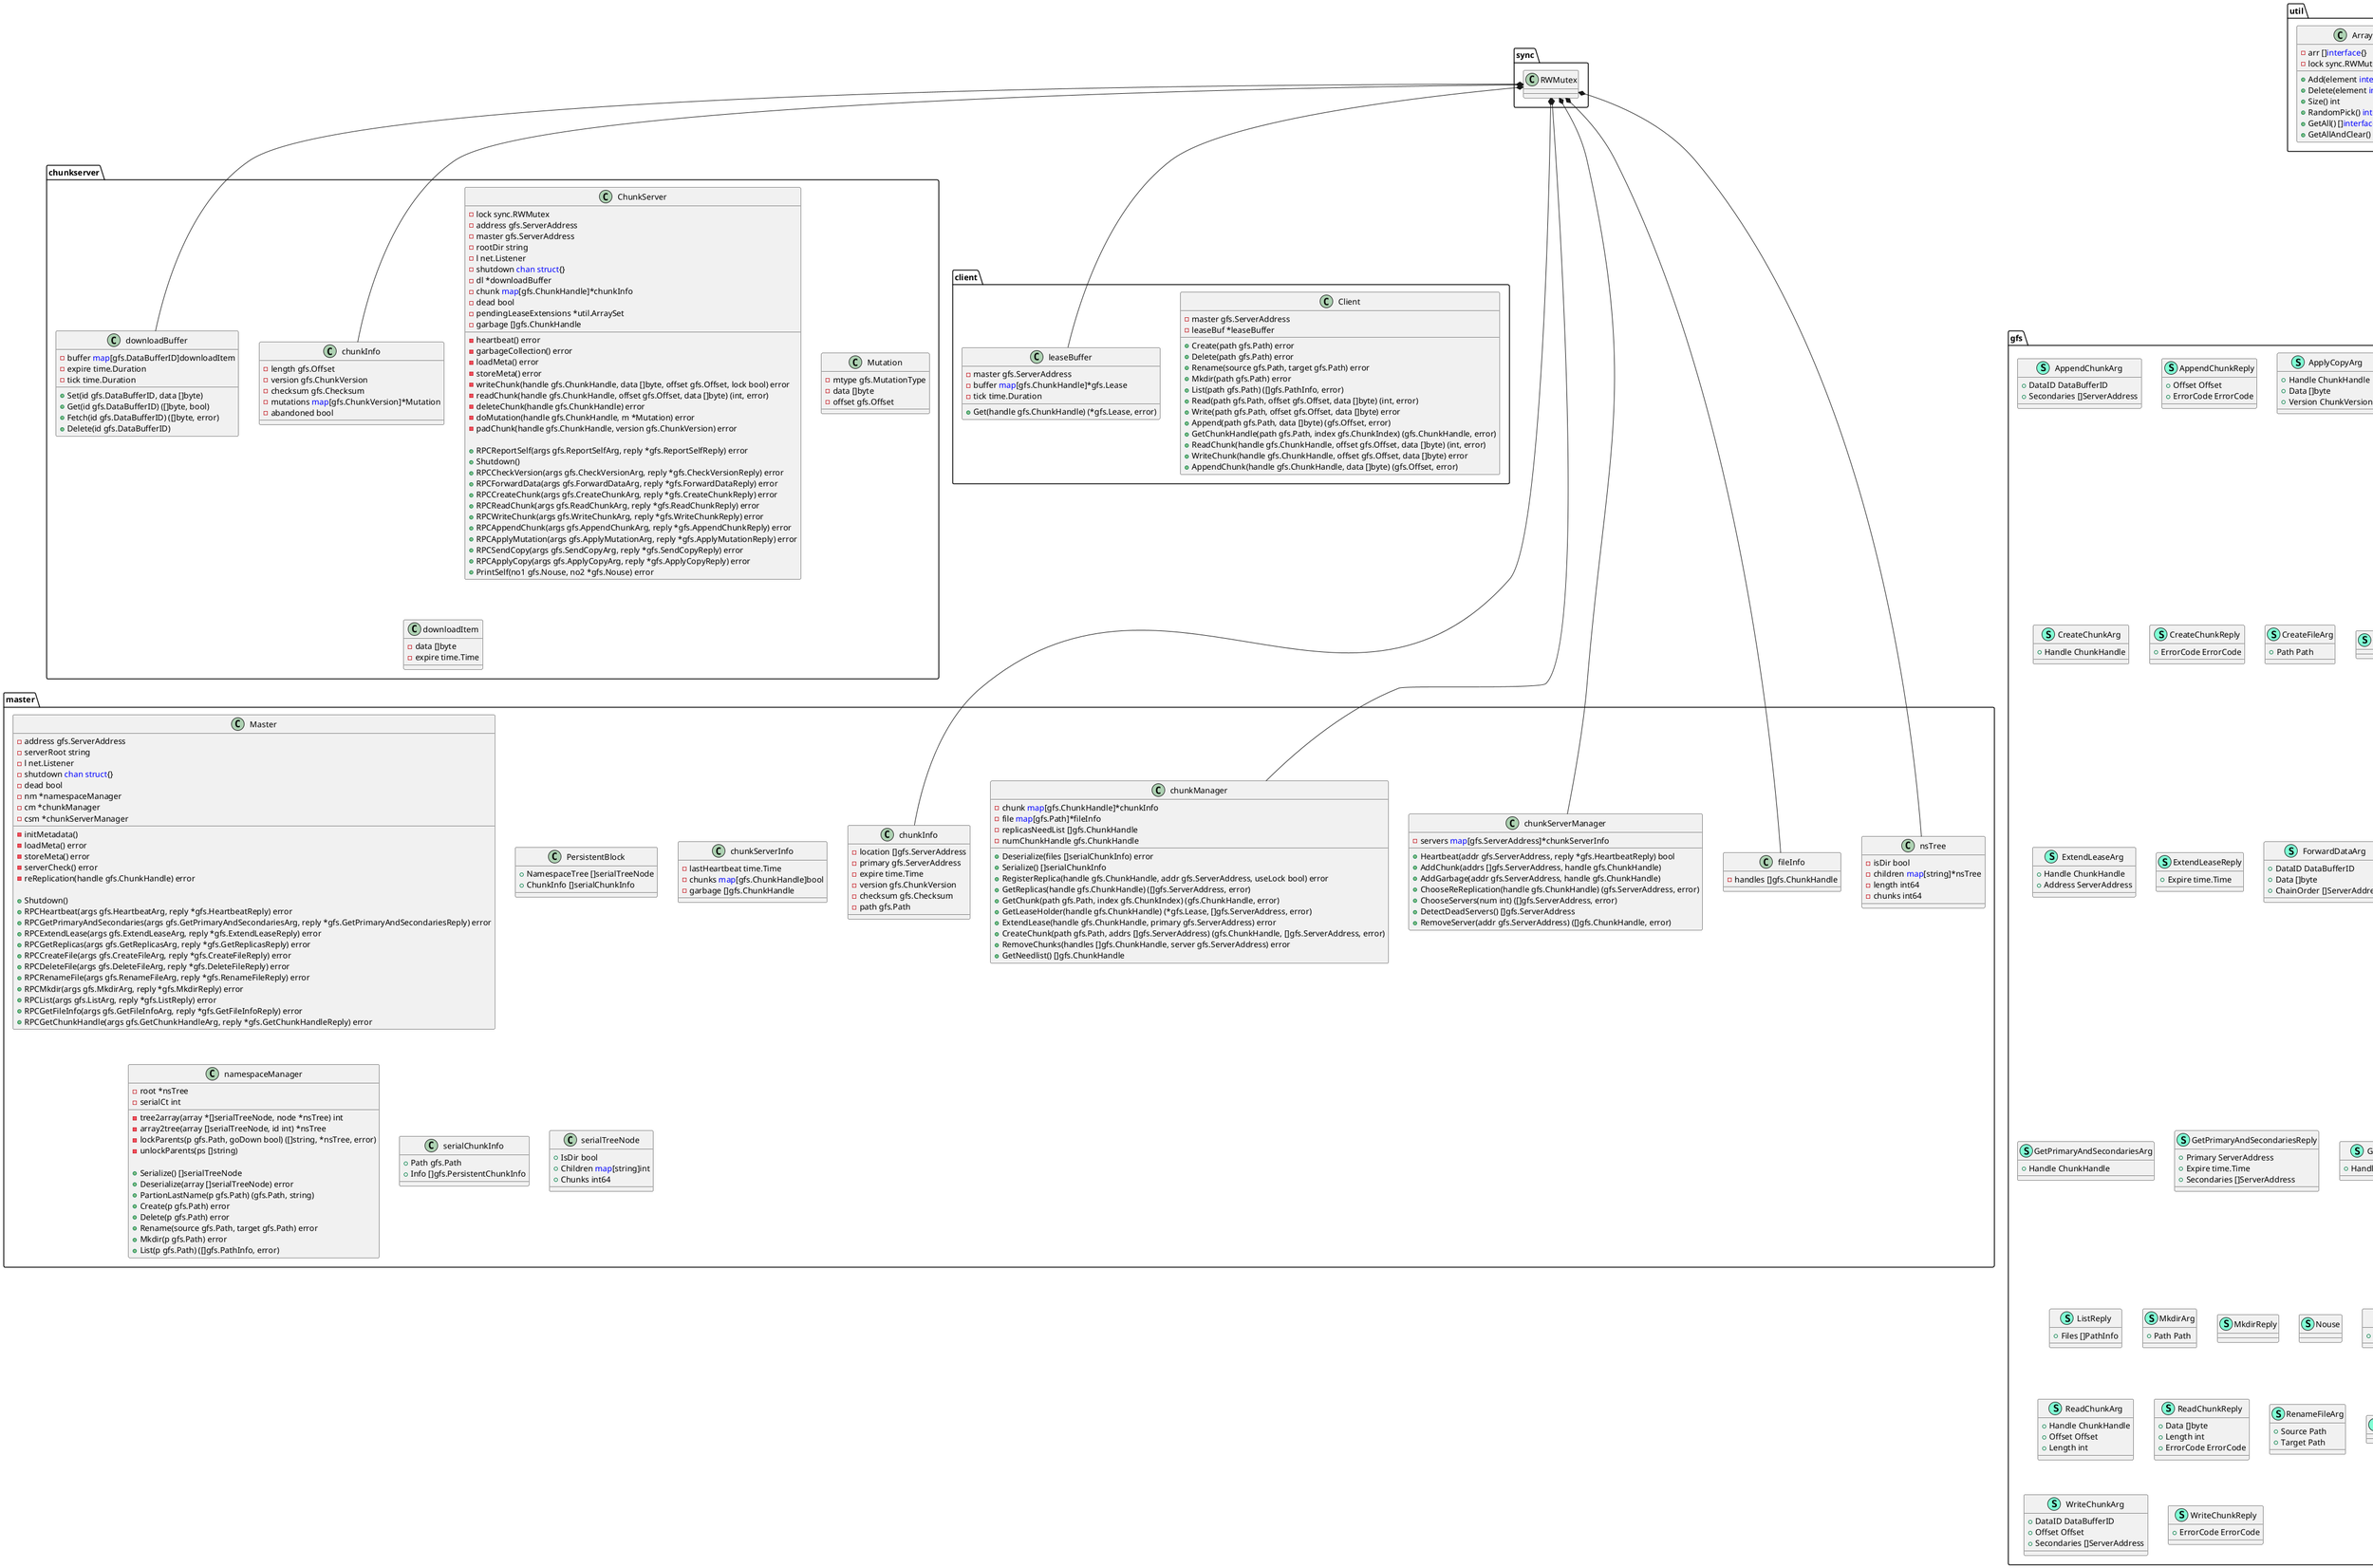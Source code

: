 @startuml "类图"
namespace chunkserver {
    class ChunkServer  {
        - lock sync.RWMutex
        - address gfs.ServerAddress
        - master gfs.ServerAddress
        - rootDir string
        - l net.Listener
        - shutdown <font color=blue>chan</font> <font color=blue>struct</font>{}
        - dl *downloadBuffer
        - chunk <font color=blue>map</font>[gfs.ChunkHandle]*chunkInfo
        - dead bool
        - pendingLeaseExtensions *util.ArraySet
        - garbage []gfs.ChunkHandle

        - heartbeat() error
        - garbageCollection() error
        - loadMeta() error
        - storeMeta() error
        - writeChunk(handle gfs.ChunkHandle, data []byte, offset gfs.Offset, lock bool) error
        - readChunk(handle gfs.ChunkHandle, offset gfs.Offset, data []byte) (int, error)
        - deleteChunk(handle gfs.ChunkHandle) error
        - doMutation(handle gfs.ChunkHandle, m *Mutation) error
        - padChunk(handle gfs.ChunkHandle, version gfs.ChunkVersion) error

        + RPCReportSelf(args gfs.ReportSelfArg, reply *gfs.ReportSelfReply) error
        + Shutdown() 
        + RPCCheckVersion(args gfs.CheckVersionArg, reply *gfs.CheckVersionReply) error
        + RPCForwardData(args gfs.ForwardDataArg, reply *gfs.ForwardDataReply) error
        + RPCCreateChunk(args gfs.CreateChunkArg, reply *gfs.CreateChunkReply) error
        + RPCReadChunk(args gfs.ReadChunkArg, reply *gfs.ReadChunkReply) error
        + RPCWriteChunk(args gfs.WriteChunkArg, reply *gfs.WriteChunkReply) error
        + RPCAppendChunk(args gfs.AppendChunkArg, reply *gfs.AppendChunkReply) error
        + RPCApplyMutation(args gfs.ApplyMutationArg, reply *gfs.ApplyMutationReply) error
        + RPCSendCopy(args gfs.SendCopyArg, reply *gfs.SendCopyReply) error
        + RPCApplyCopy(args gfs.ApplyCopyArg, reply *gfs.ApplyCopyReply) error
        + PrintSelf(no1 gfs.Nouse, no2 *gfs.Nouse) error

    }
    class Mutation  {
        - mtype gfs.MutationType
        - data []byte
        - offset gfs.Offset

    }
    class chunkInfo  {
        - length gfs.Offset
        - version gfs.ChunkVersion
        - checksum gfs.Checksum
        - mutations <font color=blue>map</font>[gfs.ChunkVersion]*Mutation
        - abandoned bool

    }
    class downloadBuffer  {
        - buffer <font color=blue>map</font>[gfs.DataBufferID]downloadItem
        - expire time.Duration
        - tick time.Duration

        + Set(id gfs.DataBufferID, data []byte) 
        + Get(id gfs.DataBufferID) ([]byte, bool)
        + Fetch(id gfs.DataBufferID) ([]byte, error)
        + Delete(id gfs.DataBufferID) 

    }
    class downloadItem  {
        - data []byte
        - expire time.Time

    }
}
"sync.RWMutex" *-- "chunkserver.chunkInfo"
"sync.RWMutex" *-- "chunkserver.downloadBuffer"


namespace client {
    class Client  {
        - master gfs.ServerAddress
        - leaseBuf *leaseBuffer

        + Create(path gfs.Path) error
        + Delete(path gfs.Path) error
        + Rename(source gfs.Path, target gfs.Path) error
        + Mkdir(path gfs.Path) error
        + List(path gfs.Path) ([]gfs.PathInfo, error)
        + Read(path gfs.Path, offset gfs.Offset, data []byte) (int, error)
        + Write(path gfs.Path, offset gfs.Offset, data []byte) error
        + Append(path gfs.Path, data []byte) (gfs.Offset, error)
        + GetChunkHandle(path gfs.Path, index gfs.ChunkIndex) (gfs.ChunkHandle, error)
        + ReadChunk(handle gfs.ChunkHandle, offset gfs.Offset, data []byte) (int, error)
        + WriteChunk(handle gfs.ChunkHandle, offset gfs.Offset, data []byte) error
        + AppendChunk(handle gfs.ChunkHandle, data []byte) (gfs.Offset, error)

    }
    class leaseBuffer  {
        - master gfs.ServerAddress
        - buffer <font color=blue>map</font>[gfs.ChunkHandle]*gfs.Lease
        - tick time.Duration

        + Get(handle gfs.ChunkHandle) (*gfs.Lease, error)

    }
}
"sync.RWMutex" *-- "client.leaseBuffer"


namespace gfs {
    class AppendChunkArg << (S,Aquamarine) >> {
        + DataID DataBufferID
        + Secondaries []ServerAddress

    }
    class AppendChunkReply << (S,Aquamarine) >> {
        + Offset Offset
        + ErrorCode ErrorCode

    }
    class ApplyCopyArg << (S,Aquamarine) >> {
        + Handle ChunkHandle
        + Data []byte
        + Version ChunkVersion

    }
    class ApplyCopyReply << (S,Aquamarine) >> {
        + ErrorCode ErrorCode

    }
    class ApplyMutationArg << (S,Aquamarine) >> {
        + Mtype MutationType
        + DataID DataBufferID
        + Offset Offset

    }
    class ApplyMutationReply << (S,Aquamarine) >> {
        + ErrorCode ErrorCode

    }
    class CheckVersionArg << (S,Aquamarine) >> {
        + Handle ChunkHandle
        + Version ChunkVersion

    }
    class CheckVersionReply << (S,Aquamarine) >> {
        + Stale bool

    }
    class CreateChunkArg << (S,Aquamarine) >> {
        + Handle ChunkHandle

    }
    class CreateChunkReply << (S,Aquamarine) >> {
        + ErrorCode ErrorCode

    }
    class CreateFileArg << (S,Aquamarine) >> {
        + Path Path

    }
    class CreateFileReply << (S,Aquamarine) >> {
    }
    class DataBufferID << (S,Aquamarine) >> {
        + Handle ChunkHandle
        + TimeStamp int

    }
    class DeleteFileArg << (S,Aquamarine) >> {
        + Path Path

    }
    class DeleteFileReply << (S,Aquamarine) >> {
    }
    class Error << (S,Aquamarine) >> {
        + Code ErrorCode
        + Err string

        + Error() string

    }
    class ExtendLeaseArg << (S,Aquamarine) >> {
        + Handle ChunkHandle
        + Address ServerAddress

    }
    class ExtendLeaseReply << (S,Aquamarine) >> {
        + Expire time.Time

    }
    class ForwardDataArg << (S,Aquamarine) >> {
        + DataID DataBufferID
        + Data []byte
        + ChainOrder []ServerAddress

    }
    class ForwardDataReply << (S,Aquamarine) >> {
        + ErrorCode ErrorCode

    }
    class GetChunkHandleArg << (S,Aquamarine) >> {
        + Path Path
        + Index ChunkIndex

    }
    class GetChunkHandleReply << (S,Aquamarine) >> {
        + Handle ChunkHandle

    }
    class GetFileInfoArg << (S,Aquamarine) >> {
        + Path Path

    }
    class GetFileInfoReply << (S,Aquamarine) >> {
        + IsDir bool
        + Length int64
        + Chunks int64

    }
    class GetPrimaryAndSecondariesArg << (S,Aquamarine) >> {
        + Handle ChunkHandle

    }
    class GetPrimaryAndSecondariesReply << (S,Aquamarine) >> {
        + Primary ServerAddress
        + Expire time.Time
        + Secondaries []ServerAddress

    }
    class GetReplicasArg << (S,Aquamarine) >> {
        + Handle ChunkHandle

    }
    class GetReplicasReply << (S,Aquamarine) >> {
        + Locations []ServerAddress

    }
    class HeartbeatArg << (S,Aquamarine) >> {
        + Address ServerAddress
        + LeaseExtensions []ChunkHandle
        + AbandondedChunks []ChunkHandle

    }
    class HeartbeatReply << (S,Aquamarine) >> {
        + Garbage []ChunkHandle

    }
    class Lease << (S,Aquamarine) >> {
        + Primary ServerAddress
        + Expire time.Time
        + Secondaries []ServerAddress

    }
    class ListArg << (S,Aquamarine) >> {
        + Path Path

    }
    class ListReply << (S,Aquamarine) >> {
        + Files []PathInfo

    }
    class MkdirArg << (S,Aquamarine) >> {
        + Path Path

    }
    class MkdirReply << (S,Aquamarine) >> {
    }
    class Nouse << (S,Aquamarine) >> {
    }
    class PadChunkArg << (S,Aquamarine) >> {
        + Handle ChunkHandle

    }
    class PadChunkReply << (S,Aquamarine) >> {
        + ErrorCode ErrorCode

    }
    class PathInfo << (S,Aquamarine) >> {
        + Name string
        + IsDir bool
        + Length int64
        + Chunks int64

    }
    class PersistentChunkInfo << (S,Aquamarine) >> {
        + Handle ChunkHandle
        + Length Offset
        + Version ChunkVersion
        + Checksum Checksum

    }
    class ReadChunkArg << (S,Aquamarine) >> {
        + Handle ChunkHandle
        + Offset Offset
        + Length int

    }
    class ReadChunkReply << (S,Aquamarine) >> {
        + Data []byte
        + Length int
        + ErrorCode ErrorCode

    }
    class RenameFileArg << (S,Aquamarine) >> {
        + Source Path
        + Target Path

    }
    class RenameFileReply << (S,Aquamarine) >> {
    }
    class ReportSelfArg << (S,Aquamarine) >> {
    }
    class ReportSelfReply << (S,Aquamarine) >> {
        + Chunks []PersistentChunkInfo

    }
    class SendCopyArg << (S,Aquamarine) >> {
        + Handle ChunkHandle
        + Address ServerAddress

    }
    class SendCopyReply << (S,Aquamarine) >> {
        + ErrorCode ErrorCode

    }
    class WriteChunkArg << (S,Aquamarine) >> {
        + DataID DataBufferID
        + Offset Offset
        + Secondaries []ServerAddress

    }
    class WriteChunkReply << (S,Aquamarine) >> {
        + ErrorCode ErrorCode
    }
}


namespace master {
    class Master  {
        - address gfs.ServerAddress
        - serverRoot string
        - l net.Listener
        - shutdown <font color=blue>chan</font> <font color=blue>struct</font>{}
        - dead bool
        - nm *namespaceManager
        - cm *chunkManager
        - csm *chunkServerManager

        - initMetadata() 
        - loadMeta() error
        - storeMeta() error
        - serverCheck() error
        - reReplication(handle gfs.ChunkHandle) error

        + Shutdown() 
        + RPCHeartbeat(args gfs.HeartbeatArg, reply *gfs.HeartbeatReply) error
        + RPCGetPrimaryAndSecondaries(args gfs.GetPrimaryAndSecondariesArg, reply *gfs.GetPrimaryAndSecondariesReply) error
        + RPCExtendLease(args gfs.ExtendLeaseArg, reply *gfs.ExtendLeaseReply) error
        + RPCGetReplicas(args gfs.GetReplicasArg, reply *gfs.GetReplicasReply) error
        + RPCCreateFile(args gfs.CreateFileArg, reply *gfs.CreateFileReply) error
        + RPCDeleteFile(args gfs.DeleteFileArg, reply *gfs.DeleteFileReply) error
        + RPCRenameFile(args gfs.RenameFileArg, reply *gfs.RenameFileReply) error
        + RPCMkdir(args gfs.MkdirArg, reply *gfs.MkdirReply) error
        + RPCList(args gfs.ListArg, reply *gfs.ListReply) error
        + RPCGetFileInfo(args gfs.GetFileInfoArg, reply *gfs.GetFileInfoReply) error
        + RPCGetChunkHandle(args gfs.GetChunkHandleArg, reply *gfs.GetChunkHandleReply) error

    }
    class PersistentBlock  {
        + NamespaceTree []serialTreeNode
        + ChunkInfo []serialChunkInfo

    }
    class chunkInfo  {
        - location []gfs.ServerAddress
        - primary gfs.ServerAddress
        - expire time.Time
        - version gfs.ChunkVersion
        - checksum gfs.Checksum
        - path gfs.Path

    }
    class chunkManager  {
        - chunk <font color=blue>map</font>[gfs.ChunkHandle]*chunkInfo
        - file <font color=blue>map</font>[gfs.Path]*fileInfo
        - replicasNeedList []gfs.ChunkHandle
        - numChunkHandle gfs.ChunkHandle

        + Deserialize(files []serialChunkInfo) error
        + Serialize() []serialChunkInfo
        + RegisterReplica(handle gfs.ChunkHandle, addr gfs.ServerAddress, useLock bool) error
        + GetReplicas(handle gfs.ChunkHandle) ([]gfs.ServerAddress, error)
        + GetChunk(path gfs.Path, index gfs.ChunkIndex) (gfs.ChunkHandle, error)
        + GetLeaseHolder(handle gfs.ChunkHandle) (*gfs.Lease, []gfs.ServerAddress, error)
        + ExtendLease(handle gfs.ChunkHandle, primary gfs.ServerAddress) error
        + CreateChunk(path gfs.Path, addrs []gfs.ServerAddress) (gfs.ChunkHandle, []gfs.ServerAddress, error)
        + RemoveChunks(handles []gfs.ChunkHandle, server gfs.ServerAddress) error
        + GetNeedlist() []gfs.ChunkHandle

    }
    class chunkServerInfo  {
        - lastHeartbeat time.Time
        - chunks <font color=blue>map</font>[gfs.ChunkHandle]bool
        - garbage []gfs.ChunkHandle

    }
    class chunkServerManager  {
        - servers <font color=blue>map</font>[gfs.ServerAddress]*chunkServerInfo

        + Heartbeat(addr gfs.ServerAddress, reply *gfs.HeartbeatReply) bool
        + AddChunk(addrs []gfs.ServerAddress, handle gfs.ChunkHandle) 
        + AddGarbage(addr gfs.ServerAddress, handle gfs.ChunkHandle) 
        + ChooseReReplication(handle gfs.ChunkHandle) (gfs.ServerAddress, error)
        + ChooseServers(num int) ([]gfs.ServerAddress, error)
        + DetectDeadServers() []gfs.ServerAddress
        + RemoveServer(addr gfs.ServerAddress) ([]gfs.ChunkHandle, error)

    }
    class fileInfo  {
        - handles []gfs.ChunkHandle

    }
    class namespaceManager  {
        - root *nsTree
        - serialCt int

        - tree2array(array *[]serialTreeNode, node *nsTree) int
        - array2tree(array []serialTreeNode, id int) *nsTree
        - lockParents(p gfs.Path, goDown bool) ([]string, *nsTree, error)
        - unlockParents(ps []string) 

        + Serialize() []serialTreeNode
        + Deserialize(array []serialTreeNode) error
        + PartionLastName(p gfs.Path) (gfs.Path, string)
        + Create(p gfs.Path) error
        + Delete(p gfs.Path) error
        + Rename(source gfs.Path, target gfs.Path) error
        + Mkdir(p gfs.Path) error
        + List(p gfs.Path) ([]gfs.PathInfo, error)

    }
    class nsTree {
        - isDir bool
        - children <font color=blue>map</font>[string]*nsTree
        - length int64
        - chunks int64

    }
    class serialChunkInfo {
        + Path gfs.Path
        + Info []gfs.PersistentChunkInfo

    }
    class serialTreeNode {
        + IsDir bool
        + Children <font color=blue>map</font>[string]int
        + Chunks int64

    }
}
"sync.RWMutex" *-- "master.chunkInfo"
"sync.RWMutex" *-- "master.chunkManager"
"sync.RWMutex" *-- "master.chunkServerManager"
"sync.RWMutex" *-- "master.fileInfo"
"sync.RWMutex" *-- "master.nsTree"


namespace util {
    class ArraySet{
        - arr []<font color=blue>interface</font>{}
        - lock sync.RWMutex

        + Add(element <font color=blue>interface</font>{}) 
        + Delete(element <font color=blue>interface</font>{}) 
        + Size() int
        + RandomPick() <font color=blue>interface</font>{}
        + GetAll() []<font color=blue>interface</font>{}
        + GetAllAndClear() []<font color=blue>interface</font>{}

    }
}

@enduml
